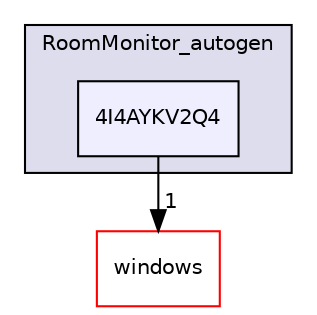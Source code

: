 digraph "cmake-build-debug/RoomMonitor_autogen/4I4AYKV2Q4" {
  compound=true
  node [ fontsize="10", fontname="Helvetica"];
  edge [ labelfontsize="10", labelfontname="Helvetica"];
  subgraph clusterdir_3effc713f1c3c2e847b1a9c1e2d4ebed {
    graph [ bgcolor="#ddddee", pencolor="black", label="RoomMonitor_autogen" fontname="Helvetica", fontsize="10", URL="dir_3effc713f1c3c2e847b1a9c1e2d4ebed.html"]
  dir_c59bf03e58074254f0957dd14b8625ad [shape=box, label="4I4AYKV2Q4", style="filled", fillcolor="#eeeeff", pencolor="black", URL="dir_c59bf03e58074254f0957dd14b8625ad.html"];
  }
  dir_fe549de2418b81853b5f194edb4a7f34 [shape=box label="windows" fillcolor="white" style="filled" color="red" URL="dir_fe549de2418b81853b5f194edb4a7f34.html"];
  dir_c59bf03e58074254f0957dd14b8625ad->dir_fe549de2418b81853b5f194edb4a7f34 [headlabel="1", labeldistance=1.5 headhref="dir_000018_000025.html"];
}
